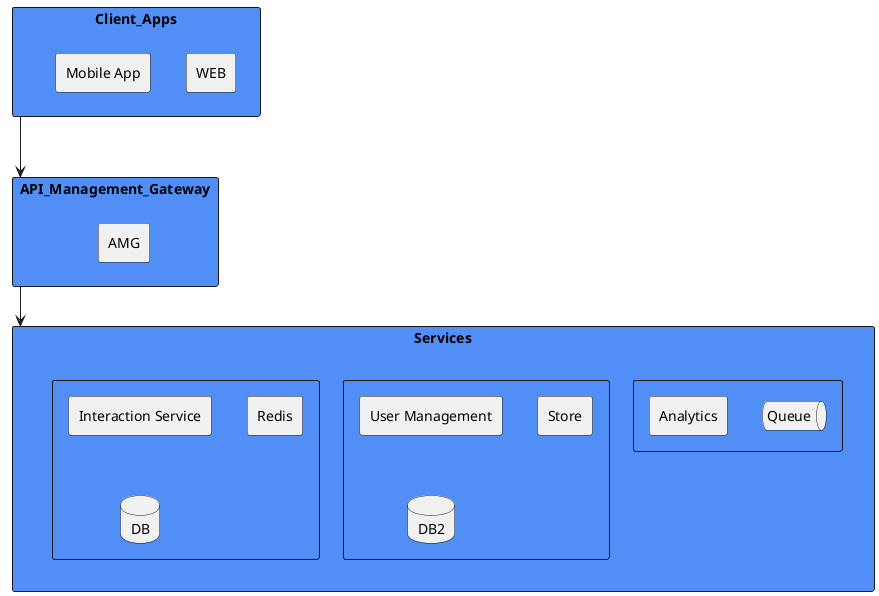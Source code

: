 @startuml
<style>
rectangle {
    BackGroundColor #518FF6
}
</style>

rectangle Client_Apps{
 agent WEB
 agent "Mobile App"
}

rectangle API_Management_Gateway{
 agent AMG
}

rectangle Services {
    rectangle  {
    queue Queue
    agent Analytics
    }

    rectangle {
     agent "User Management"
     agent "Store"
     database "DB2"
    }

    rectangle {
     agent "Interaction Service"
     agent "Redis"
     database "DB"
    }
}

Client_Apps ---> API_Management_Gateway
API_Management_Gateway --> Services
@enduml